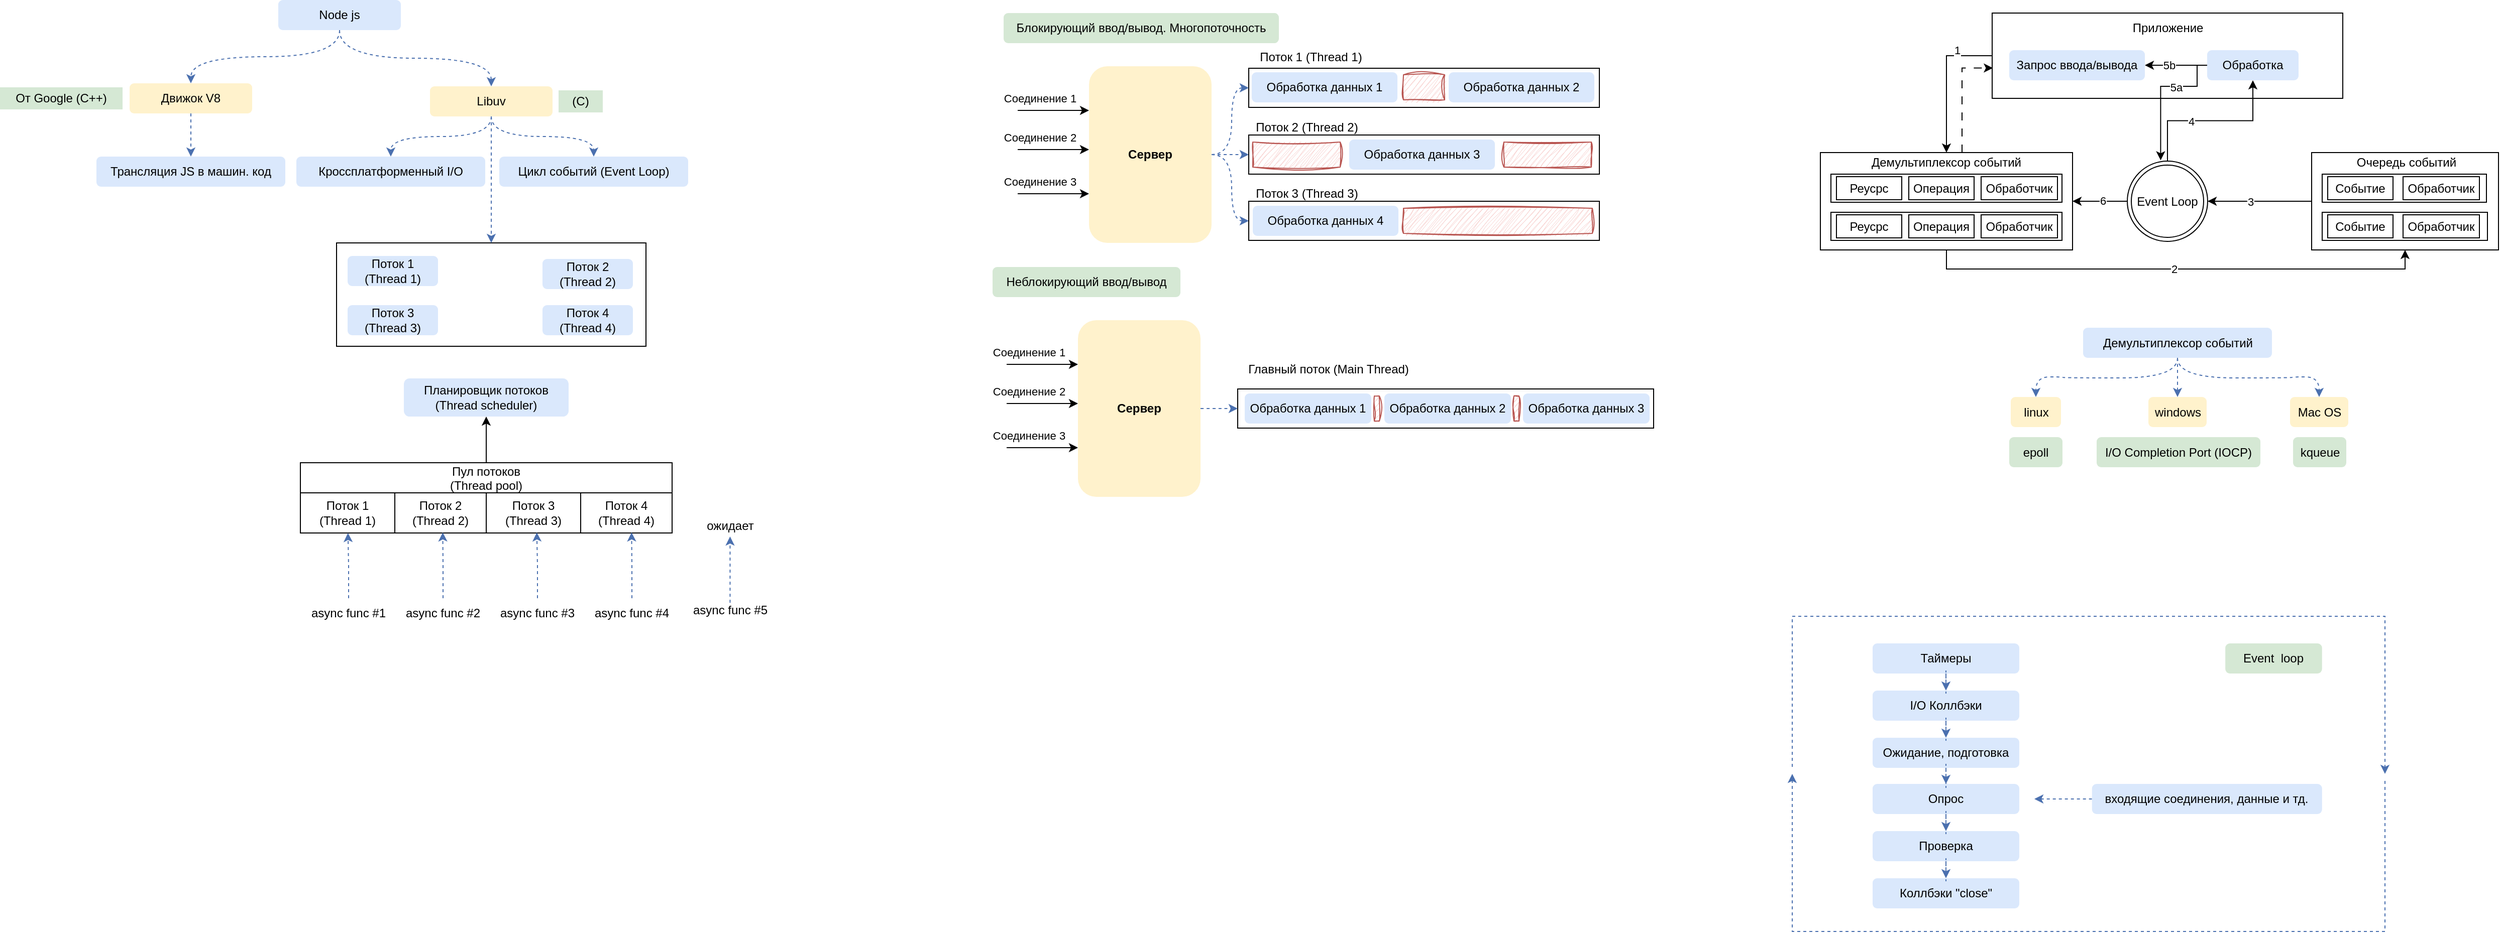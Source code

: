 <mxfile version="22.0.6" type="github">
  <diagram name="Страница — 1" id="uNHvLHQPSVbSWbd0O0wI">
    <mxGraphModel dx="869" dy="458" grid="0" gridSize="10" guides="1" tooltips="1" connect="1" arrows="1" fold="1" page="0" pageScale="1" pageWidth="827" pageHeight="1169" math="0" shadow="0">
      <root>
        <mxCell id="0" />
        <mxCell id="1" parent="0" />
        <mxCell id="MT1I-urq5Gg_1Ct_jJ3w-146" style="edgeStyle=orthogonalEdgeStyle;rounded=0;orthogonalLoop=1;jettySize=auto;html=1;entryX=0.5;entryY=1;entryDx=0;entryDy=0;" parent="1" source="MT1I-urq5Gg_1Ct_jJ3w-117" target="MT1I-urq5Gg_1Ct_jJ3w-136" edge="1">
          <mxGeometry relative="1" as="geometry">
            <Array as="points">
              <mxPoint x="2001" y="518" />
              <mxPoint x="2457" y="518" />
            </Array>
          </mxGeometry>
        </mxCell>
        <mxCell id="MT1I-urq5Gg_1Ct_jJ3w-147" value="2" style="edgeLabel;html=1;align=center;verticalAlign=middle;resizable=0;points=[];" parent="MT1I-urq5Gg_1Ct_jJ3w-146" vertex="1" connectable="0">
          <mxGeometry x="-0.008" relative="1" as="geometry">
            <mxPoint as="offset" />
          </mxGeometry>
        </mxCell>
        <mxCell id="MT1I-urq5Gg_1Ct_jJ3w-117" value="" style="rounded=0;whiteSpace=wrap;html=1;fillColor=none;" parent="1" vertex="1">
          <mxGeometry x="1875" y="402" width="251" height="97" as="geometry" />
        </mxCell>
        <mxCell id="MT1I-urq5Gg_1Ct_jJ3w-21" value="" style="rounded=0;whiteSpace=wrap;html=1;fillColor=none;" parent="1" vertex="1">
          <mxGeometry x="1306" y="318" width="349" height="39" as="geometry" />
        </mxCell>
        <mxCell id="MT1I-urq5Gg_1Ct_jJ3w-66" value="" style="rounded=0;whiteSpace=wrap;html=1;fillColor=none;" parent="1" vertex="1">
          <mxGeometry x="398" y="492" width="308" height="103" as="geometry" />
        </mxCell>
        <mxCell id="MT1I-urq5Gg_1Ct_jJ3w-48" value="" style="rounded=0;whiteSpace=wrap;html=1;fillColor=none;" parent="1" vertex="1">
          <mxGeometry x="1295" y="637.5" width="414" height="39" as="geometry" />
        </mxCell>
        <mxCell id="dCpth_l864fCatFrI4OX-4" style="edgeStyle=orthogonalEdgeStyle;rounded=0;orthogonalLoop=1;jettySize=auto;html=1;entryX=0.5;entryY=0;entryDx=0;entryDy=0;elbow=vertical;curved=1;dashed=1;fillColor=#1ba1e2;strokeColor=#4B70AF;exitX=0.5;exitY=1;exitDx=0;exitDy=0;" parent="1" source="dCpth_l864fCatFrI4OX-1" target="dCpth_l864fCatFrI4OX-2" edge="1">
          <mxGeometry relative="1" as="geometry" />
        </mxCell>
        <mxCell id="dCpth_l864fCatFrI4OX-1" value="Node js" style="text;html=1;strokeColor=none;fillColor=#dae8fc;align=center;verticalAlign=middle;whiteSpace=wrap;rounded=1;" parent="1" vertex="1">
          <mxGeometry x="340" y="250" width="122" height="30" as="geometry" />
        </mxCell>
        <mxCell id="MT1I-urq5Gg_1Ct_jJ3w-2" style="edgeStyle=orthogonalEdgeStyle;rounded=0;orthogonalLoop=1;jettySize=auto;html=1;entryX=0.5;entryY=0;entryDx=0;entryDy=0;strokeColor=#4B70AF;dashed=1;fillColor=#1ba1e2;" parent="1" source="dCpth_l864fCatFrI4OX-2" target="MT1I-urq5Gg_1Ct_jJ3w-1" edge="1">
          <mxGeometry relative="1" as="geometry" />
        </mxCell>
        <mxCell id="dCpth_l864fCatFrI4OX-2" value="Движок V8" style="text;html=1;strokeColor=none;fillColor=#fff2cc;align=center;verticalAlign=middle;whiteSpace=wrap;rounded=1;" parent="1" vertex="1">
          <mxGeometry x="192" y="333" width="122" height="30" as="geometry" />
        </mxCell>
        <mxCell id="MT1I-urq5Gg_1Ct_jJ3w-5" style="edgeStyle=orthogonalEdgeStyle;rounded=0;orthogonalLoop=1;jettySize=auto;html=1;entryX=0.5;entryY=0;entryDx=0;entryDy=0;strokeColor=#4B70AF;dashed=1;fillColor=#1ba1e2;curved=1;" parent="1" source="dCpth_l864fCatFrI4OX-3" target="MT1I-urq5Gg_1Ct_jJ3w-3" edge="1">
          <mxGeometry relative="1" as="geometry" />
        </mxCell>
        <mxCell id="MT1I-urq5Gg_1Ct_jJ3w-6" style="edgeStyle=orthogonalEdgeStyle;rounded=0;orthogonalLoop=1;jettySize=auto;html=1;entryX=0.5;entryY=0;entryDx=0;entryDy=0;strokeColor=#4B70AF;dashed=1;fillColor=#1ba1e2;curved=1;" parent="1" source="dCpth_l864fCatFrI4OX-3" target="MT1I-urq5Gg_1Ct_jJ3w-4" edge="1">
          <mxGeometry relative="1" as="geometry" />
        </mxCell>
        <mxCell id="MT1I-urq5Gg_1Ct_jJ3w-67" style="edgeStyle=orthogonalEdgeStyle;rounded=0;orthogonalLoop=1;jettySize=auto;html=1;entryX=0.5;entryY=0;entryDx=0;entryDy=0;strokeColor=#4B70AF;dashed=1;fillColor=#1ba1e2;curved=1;" parent="1" source="dCpth_l864fCatFrI4OX-3" target="MT1I-urq5Gg_1Ct_jJ3w-66" edge="1">
          <mxGeometry relative="1" as="geometry" />
        </mxCell>
        <mxCell id="dCpth_l864fCatFrI4OX-3" value="Libuv" style="text;html=1;strokeColor=none;fillColor=#fff2cc;align=center;verticalAlign=middle;whiteSpace=wrap;rounded=1;" parent="1" vertex="1">
          <mxGeometry x="491" y="336" width="122" height="30" as="geometry" />
        </mxCell>
        <mxCell id="dCpth_l864fCatFrI4OX-6" style="edgeStyle=orthogonalEdgeStyle;rounded=0;orthogonalLoop=1;jettySize=auto;html=1;entryX=0.5;entryY=0;entryDx=0;entryDy=0;elbow=vertical;curved=1;dashed=1;fillColor=#1ba1e2;strokeColor=#4B70AF;exitX=0.5;exitY=1;exitDx=0;exitDy=0;" parent="1" source="dCpth_l864fCatFrI4OX-1" target="dCpth_l864fCatFrI4OX-3" edge="1">
          <mxGeometry relative="1" as="geometry">
            <mxPoint x="422" y="290" as="sourcePoint" />
            <mxPoint x="291" y="339" as="targetPoint" />
          </mxGeometry>
        </mxCell>
        <mxCell id="dCpth_l864fCatFrI4OX-7" value="От Google (C++)" style="text;html=1;strokeColor=none;fillColor=#d5e8d4;align=center;verticalAlign=middle;whiteSpace=wrap;rounded=0;" parent="1" vertex="1">
          <mxGeometry x="63" y="337" width="122" height="22" as="geometry" />
        </mxCell>
        <mxCell id="dCpth_l864fCatFrI4OX-8" value="(C)" style="text;html=1;strokeColor=none;fillColor=#d5e8d4;align=center;verticalAlign=middle;whiteSpace=wrap;rounded=0;" parent="1" vertex="1">
          <mxGeometry x="619" y="340" width="44" height="22" as="geometry" />
        </mxCell>
        <mxCell id="MT1I-urq5Gg_1Ct_jJ3w-1" value="Трансляция JS в машин. код" style="text;html=1;strokeColor=none;fillColor=#dae8fc;align=center;verticalAlign=middle;whiteSpace=wrap;rounded=1;" parent="1" vertex="1">
          <mxGeometry x="159" y="406" width="188" height="30" as="geometry" />
        </mxCell>
        <mxCell id="MT1I-urq5Gg_1Ct_jJ3w-3" value="Кроссплатформенный I/O" style="text;html=1;strokeColor=none;fillColor=#dae8fc;align=center;verticalAlign=middle;whiteSpace=wrap;rounded=1;" parent="1" vertex="1">
          <mxGeometry x="358" y="406" width="188" height="30" as="geometry" />
        </mxCell>
        <mxCell id="MT1I-urq5Gg_1Ct_jJ3w-4" value="Цикл событий (Event Loop)" style="text;html=1;strokeColor=none;fillColor=#dae8fc;align=center;verticalAlign=middle;whiteSpace=wrap;rounded=1;" parent="1" vertex="1">
          <mxGeometry x="560" y="406" width="188" height="30" as="geometry" />
        </mxCell>
        <mxCell id="MT1I-urq5Gg_1Ct_jJ3w-7" value="Блокирующий ввод/вывод. Многопоточность" style="text;html=1;strokeColor=none;fillColor=#d5e8d4;align=center;verticalAlign=middle;whiteSpace=wrap;rounded=1;" parent="1" vertex="1">
          <mxGeometry x="1062" y="263" width="274" height="30" as="geometry" />
        </mxCell>
        <mxCell id="MT1I-urq5Gg_1Ct_jJ3w-28" style="edgeStyle=orthogonalEdgeStyle;rounded=0;orthogonalLoop=1;jettySize=auto;html=1;entryX=0;entryY=0.5;entryDx=0;entryDy=0;strokeColor=#4B70AF;dashed=1;fillColor=#1ba1e2;curved=1;" parent="1" source="MT1I-urq5Gg_1Ct_jJ3w-8" target="MT1I-urq5Gg_1Ct_jJ3w-21" edge="1">
          <mxGeometry relative="1" as="geometry" />
        </mxCell>
        <mxCell id="MT1I-urq5Gg_1Ct_jJ3w-29" style="edgeStyle=orthogonalEdgeStyle;rounded=0;orthogonalLoop=1;jettySize=auto;html=1;entryX=0;entryY=0.5;entryDx=0;entryDy=0;strokeColor=#4B70AF;dashed=1;fillColor=#1ba1e2;curved=1;" parent="1" source="MT1I-urq5Gg_1Ct_jJ3w-8" target="MT1I-urq5Gg_1Ct_jJ3w-22" edge="1">
          <mxGeometry relative="1" as="geometry" />
        </mxCell>
        <mxCell id="MT1I-urq5Gg_1Ct_jJ3w-30" style="edgeStyle=orthogonalEdgeStyle;rounded=0;orthogonalLoop=1;jettySize=auto;html=1;entryX=0;entryY=0.5;entryDx=0;entryDy=0;strokeColor=#4B70AF;dashed=1;fillColor=#1ba1e2;curved=1;" parent="1" source="MT1I-urq5Gg_1Ct_jJ3w-8" target="MT1I-urq5Gg_1Ct_jJ3w-23" edge="1">
          <mxGeometry relative="1" as="geometry" />
        </mxCell>
        <mxCell id="MT1I-urq5Gg_1Ct_jJ3w-8" value="Сервер" style="text;html=1;strokeColor=none;fillColor=#fff2cc;align=center;verticalAlign=middle;whiteSpace=wrap;rounded=1;fontStyle=1" parent="1" vertex="1">
          <mxGeometry x="1147" y="316" width="122" height="176" as="geometry" />
        </mxCell>
        <mxCell id="MT1I-urq5Gg_1Ct_jJ3w-10" value="" style="endArrow=classic;html=1;rounded=0;entryX=0;entryY=0.25;entryDx=0;entryDy=0;" parent="1" target="MT1I-urq5Gg_1Ct_jJ3w-8" edge="1">
          <mxGeometry width="50" height="50" relative="1" as="geometry">
            <mxPoint x="1076" y="360" as="sourcePoint" />
            <mxPoint x="1128" y="359" as="targetPoint" />
          </mxGeometry>
        </mxCell>
        <mxCell id="MT1I-urq5Gg_1Ct_jJ3w-11" value="Соединение 1" style="edgeLabel;html=1;align=center;verticalAlign=middle;resizable=0;points=[];" parent="MT1I-urq5Gg_1Ct_jJ3w-10" vertex="1" connectable="0">
          <mxGeometry x="-0.132" y="-1" relative="1" as="geometry">
            <mxPoint x="-9" y="-13" as="offset" />
          </mxGeometry>
        </mxCell>
        <mxCell id="MT1I-urq5Gg_1Ct_jJ3w-12" value="" style="endArrow=classic;html=1;rounded=0;entryX=0;entryY=0.25;entryDx=0;entryDy=0;" parent="1" edge="1">
          <mxGeometry width="50" height="50" relative="1" as="geometry">
            <mxPoint x="1076" y="399" as="sourcePoint" />
            <mxPoint x="1147" y="399" as="targetPoint" />
          </mxGeometry>
        </mxCell>
        <mxCell id="MT1I-urq5Gg_1Ct_jJ3w-13" value="Соединение 2" style="edgeLabel;html=1;align=center;verticalAlign=middle;resizable=0;points=[];" parent="MT1I-urq5Gg_1Ct_jJ3w-12" vertex="1" connectable="0">
          <mxGeometry x="-0.132" y="-1" relative="1" as="geometry">
            <mxPoint x="-9" y="-13" as="offset" />
          </mxGeometry>
        </mxCell>
        <mxCell id="MT1I-urq5Gg_1Ct_jJ3w-14" value="" style="endArrow=classic;html=1;rounded=0;entryX=0;entryY=0.25;entryDx=0;entryDy=0;" parent="1" edge="1">
          <mxGeometry width="50" height="50" relative="1" as="geometry">
            <mxPoint x="1076" y="443" as="sourcePoint" />
            <mxPoint x="1147" y="443" as="targetPoint" />
          </mxGeometry>
        </mxCell>
        <mxCell id="MT1I-urq5Gg_1Ct_jJ3w-15" value="Соединение 3" style="edgeLabel;html=1;align=center;verticalAlign=middle;resizable=0;points=[];" parent="MT1I-urq5Gg_1Ct_jJ3w-14" vertex="1" connectable="0">
          <mxGeometry x="-0.132" y="-1" relative="1" as="geometry">
            <mxPoint x="-9" y="-13" as="offset" />
          </mxGeometry>
        </mxCell>
        <mxCell id="MT1I-urq5Gg_1Ct_jJ3w-16" value="Обработка данных 1" style="text;html=1;strokeColor=none;fillColor=#dae8fc;align=center;verticalAlign=middle;whiteSpace=wrap;rounded=1;" parent="1" vertex="1">
          <mxGeometry x="1309" y="322" width="145" height="30" as="geometry" />
        </mxCell>
        <mxCell id="MT1I-urq5Gg_1Ct_jJ3w-17" value="Поток 1 (Thread 1)" style="text;html=1;strokeColor=none;fillColor=none;align=center;verticalAlign=middle;whiteSpace=wrap;rounded=0;" parent="1" vertex="1">
          <mxGeometry x="1310" y="292" width="116" height="30" as="geometry" />
        </mxCell>
        <mxCell id="MT1I-urq5Gg_1Ct_jJ3w-18" value="Обработка данных 2" style="text;html=1;strokeColor=none;fillColor=#dae8fc;align=center;verticalAlign=middle;whiteSpace=wrap;rounded=1;" parent="1" vertex="1">
          <mxGeometry x="1505" y="322" width="145" height="30" as="geometry" />
        </mxCell>
        <mxCell id="MT1I-urq5Gg_1Ct_jJ3w-19" value="Обработка данных 3" style="text;html=1;strokeColor=none;fillColor=#dae8fc;align=center;verticalAlign=middle;whiteSpace=wrap;rounded=1;" parent="1" vertex="1">
          <mxGeometry x="1406" y="389" width="145" height="30" as="geometry" />
        </mxCell>
        <mxCell id="MT1I-urq5Gg_1Ct_jJ3w-20" value="Обработка данных 4" style="text;html=1;strokeColor=none;fillColor=#dae8fc;align=center;verticalAlign=middle;whiteSpace=wrap;rounded=1;" parent="1" vertex="1">
          <mxGeometry x="1310" y="455" width="145" height="30" as="geometry" />
        </mxCell>
        <mxCell id="MT1I-urq5Gg_1Ct_jJ3w-22" value="" style="rounded=0;whiteSpace=wrap;html=1;fillColor=none;" parent="1" vertex="1">
          <mxGeometry x="1306" y="384.5" width="349" height="39" as="geometry" />
        </mxCell>
        <mxCell id="MT1I-urq5Gg_1Ct_jJ3w-23" value="" style="rounded=0;whiteSpace=wrap;html=1;fillColor=none;" parent="1" vertex="1">
          <mxGeometry x="1306" y="450.5" width="349" height="39" as="geometry" />
        </mxCell>
        <mxCell id="MT1I-urq5Gg_1Ct_jJ3w-24" value="" style="rounded=0;whiteSpace=wrap;html=1;sketch=1;curveFitting=1;jiggle=2;fillColor=#f8cecc;strokeColor=#b85450;" parent="1" vertex="1">
          <mxGeometry x="1460" y="324.5" width="41" height="25" as="geometry" />
        </mxCell>
        <mxCell id="MT1I-urq5Gg_1Ct_jJ3w-25" value="" style="rounded=0;whiteSpace=wrap;html=1;sketch=1;curveFitting=1;jiggle=2;fillColor=#f8cecc;strokeColor=#b85450;" parent="1" vertex="1">
          <mxGeometry x="1310" y="391.5" width="87" height="25" as="geometry" />
        </mxCell>
        <mxCell id="MT1I-urq5Gg_1Ct_jJ3w-26" value="" style="rounded=0;whiteSpace=wrap;html=1;sketch=1;curveFitting=1;jiggle=2;fillColor=#f8cecc;strokeColor=#b85450;" parent="1" vertex="1">
          <mxGeometry x="1560" y="391.5" width="87" height="25" as="geometry" />
        </mxCell>
        <mxCell id="MT1I-urq5Gg_1Ct_jJ3w-27" value="" style="rounded=0;whiteSpace=wrap;html=1;sketch=1;curveFitting=1;jiggle=2;fillColor=#f8cecc;strokeColor=#b85450;" parent="1" vertex="1">
          <mxGeometry x="1460" y="457.5" width="188" height="25" as="geometry" />
        </mxCell>
        <mxCell id="MT1I-urq5Gg_1Ct_jJ3w-31" value="Неблокирующий ввод/вывод" style="text;html=1;strokeColor=none;fillColor=#d5e8d4;align=center;verticalAlign=middle;whiteSpace=wrap;rounded=1;" parent="1" vertex="1">
          <mxGeometry x="1051" y="516" width="187" height="30" as="geometry" />
        </mxCell>
        <mxCell id="MT1I-urq5Gg_1Ct_jJ3w-33" style="edgeStyle=orthogonalEdgeStyle;rounded=0;orthogonalLoop=1;jettySize=auto;html=1;entryX=0;entryY=0.5;entryDx=0;entryDy=0;strokeColor=#4B70AF;dashed=1;fillColor=#1ba1e2;curved=1;" parent="1" source="MT1I-urq5Gg_1Ct_jJ3w-35" target="MT1I-urq5Gg_1Ct_jJ3w-48" edge="1">
          <mxGeometry relative="1" as="geometry" />
        </mxCell>
        <mxCell id="MT1I-urq5Gg_1Ct_jJ3w-35" value="Сервер" style="text;html=1;strokeColor=none;fillColor=#fff2cc;align=center;verticalAlign=middle;whiteSpace=wrap;rounded=1;fontStyle=1" parent="1" vertex="1">
          <mxGeometry x="1136" y="569" width="122" height="176" as="geometry" />
        </mxCell>
        <mxCell id="MT1I-urq5Gg_1Ct_jJ3w-36" value="" style="endArrow=classic;html=1;rounded=0;entryX=0;entryY=0.25;entryDx=0;entryDy=0;" parent="1" target="MT1I-urq5Gg_1Ct_jJ3w-35" edge="1">
          <mxGeometry width="50" height="50" relative="1" as="geometry">
            <mxPoint x="1065" y="613" as="sourcePoint" />
            <mxPoint x="1117" y="612" as="targetPoint" />
          </mxGeometry>
        </mxCell>
        <mxCell id="MT1I-urq5Gg_1Ct_jJ3w-37" value="Соединение 1" style="edgeLabel;html=1;align=center;verticalAlign=middle;resizable=0;points=[];" parent="MT1I-urq5Gg_1Ct_jJ3w-36" vertex="1" connectable="0">
          <mxGeometry x="-0.132" y="-1" relative="1" as="geometry">
            <mxPoint x="-9" y="-13" as="offset" />
          </mxGeometry>
        </mxCell>
        <mxCell id="MT1I-urq5Gg_1Ct_jJ3w-38" value="" style="endArrow=classic;html=1;rounded=0;entryX=0;entryY=0.25;entryDx=0;entryDy=0;" parent="1" edge="1">
          <mxGeometry width="50" height="50" relative="1" as="geometry">
            <mxPoint x="1065" y="652" as="sourcePoint" />
            <mxPoint x="1136" y="652" as="targetPoint" />
          </mxGeometry>
        </mxCell>
        <mxCell id="MT1I-urq5Gg_1Ct_jJ3w-39" value="Соединение 2" style="edgeLabel;html=1;align=center;verticalAlign=middle;resizable=0;points=[];" parent="MT1I-urq5Gg_1Ct_jJ3w-38" vertex="1" connectable="0">
          <mxGeometry x="-0.132" y="-1" relative="1" as="geometry">
            <mxPoint x="-9" y="-13" as="offset" />
          </mxGeometry>
        </mxCell>
        <mxCell id="MT1I-urq5Gg_1Ct_jJ3w-40" value="" style="endArrow=classic;html=1;rounded=0;entryX=0;entryY=0.25;entryDx=0;entryDy=0;" parent="1" edge="1">
          <mxGeometry width="50" height="50" relative="1" as="geometry">
            <mxPoint x="1065" y="696" as="sourcePoint" />
            <mxPoint x="1136" y="696" as="targetPoint" />
          </mxGeometry>
        </mxCell>
        <mxCell id="MT1I-urq5Gg_1Ct_jJ3w-41" value="Соединение 3" style="edgeLabel;html=1;align=center;verticalAlign=middle;resizable=0;points=[];" parent="MT1I-urq5Gg_1Ct_jJ3w-40" vertex="1" connectable="0">
          <mxGeometry x="-0.132" y="-1" relative="1" as="geometry">
            <mxPoint x="-9" y="-13" as="offset" />
          </mxGeometry>
        </mxCell>
        <mxCell id="MT1I-urq5Gg_1Ct_jJ3w-45" value="Обработка данных 1" style="text;html=1;strokeColor=none;fillColor=#dae8fc;align=center;verticalAlign=middle;whiteSpace=wrap;rounded=1;" parent="1" vertex="1">
          <mxGeometry x="1302" y="642" width="126" height="30" as="geometry" />
        </mxCell>
        <mxCell id="MT1I-urq5Gg_1Ct_jJ3w-54" value="Главный поток (Main Thread)" style="text;html=1;strokeColor=none;fillColor=none;align=center;verticalAlign=middle;whiteSpace=wrap;rounded=0;" parent="1" vertex="1">
          <mxGeometry x="1295.5" y="603" width="178.5" height="30" as="geometry" />
        </mxCell>
        <mxCell id="MT1I-urq5Gg_1Ct_jJ3w-55" value="Поток 2 (Thread 2)" style="text;html=1;strokeColor=none;fillColor=none;align=center;verticalAlign=middle;whiteSpace=wrap;rounded=0;" parent="1" vertex="1">
          <mxGeometry x="1306" y="361.5" width="116" height="30" as="geometry" />
        </mxCell>
        <mxCell id="MT1I-urq5Gg_1Ct_jJ3w-56" value="Поток 3 (Thread 3)" style="text;html=1;strokeColor=none;fillColor=none;align=center;verticalAlign=middle;whiteSpace=wrap;rounded=0;" parent="1" vertex="1">
          <mxGeometry x="1306" y="427.5" width="116" height="30" as="geometry" />
        </mxCell>
        <mxCell id="MT1I-urq5Gg_1Ct_jJ3w-57" value="Обработка данных 2" style="text;html=1;strokeColor=none;fillColor=#dae8fc;align=center;verticalAlign=middle;whiteSpace=wrap;rounded=1;" parent="1" vertex="1">
          <mxGeometry x="1441" y="642" width="126" height="30" as="geometry" />
        </mxCell>
        <mxCell id="MT1I-urq5Gg_1Ct_jJ3w-58" value="Обработка данных 3" style="text;html=1;strokeColor=none;fillColor=#dae8fc;align=center;verticalAlign=middle;whiteSpace=wrap;rounded=1;" parent="1" vertex="1">
          <mxGeometry x="1579" y="642" width="126" height="30" as="geometry" />
        </mxCell>
        <mxCell id="MT1I-urq5Gg_1Ct_jJ3w-59" value="" style="rounded=0;whiteSpace=wrap;html=1;sketch=1;curveFitting=1;jiggle=2;fillColor=#f8cecc;strokeColor=#b85450;" parent="1" vertex="1">
          <mxGeometry x="1431" y="644.5" width="5" height="25" as="geometry" />
        </mxCell>
        <mxCell id="MT1I-urq5Gg_1Ct_jJ3w-60" value="" style="rounded=0;whiteSpace=wrap;html=1;sketch=1;curveFitting=1;jiggle=2;fillColor=#f8cecc;strokeColor=#b85450;" parent="1" vertex="1">
          <mxGeometry x="1570" y="644.5" width="5" height="25" as="geometry" />
        </mxCell>
        <mxCell id="MT1I-urq5Gg_1Ct_jJ3w-62" value="Поток 1&lt;br&gt;(Thread 1)" style="text;html=1;strokeColor=none;fillColor=#dae8fc;align=center;verticalAlign=middle;whiteSpace=wrap;rounded=1;" parent="1" vertex="1">
          <mxGeometry x="409" y="505" width="90" height="30" as="geometry" />
        </mxCell>
        <mxCell id="MT1I-urq5Gg_1Ct_jJ3w-63" value="Поток 2&lt;br&gt;(Thread 2)" style="text;html=1;strokeColor=none;fillColor=#dae8fc;align=center;verticalAlign=middle;whiteSpace=wrap;rounded=1;" parent="1" vertex="1">
          <mxGeometry x="603" y="508" width="90" height="30" as="geometry" />
        </mxCell>
        <mxCell id="MT1I-urq5Gg_1Ct_jJ3w-64" value="Поток 3&lt;br&gt;(Thread 3)" style="text;html=1;strokeColor=none;fillColor=#dae8fc;align=center;verticalAlign=middle;whiteSpace=wrap;rounded=1;" parent="1" vertex="1">
          <mxGeometry x="409" y="554" width="90" height="30" as="geometry" />
        </mxCell>
        <mxCell id="MT1I-urq5Gg_1Ct_jJ3w-65" value="Поток 4&lt;br&gt;(Thread 4)" style="text;html=1;strokeColor=none;fillColor=#dae8fc;align=center;verticalAlign=middle;whiteSpace=wrap;rounded=1;" parent="1" vertex="1">
          <mxGeometry x="603" y="554" width="90" height="30" as="geometry" />
        </mxCell>
        <mxCell id="MT1I-urq5Gg_1Ct_jJ3w-68" value="Планировщик потоков&lt;br&gt;(Thread scheduler)" style="text;html=1;strokeColor=none;fillColor=#dae8fc;align=center;verticalAlign=middle;whiteSpace=wrap;rounded=1;" parent="1" vertex="1">
          <mxGeometry x="465" y="627" width="164" height="38" as="geometry" />
        </mxCell>
        <mxCell id="MT1I-urq5Gg_1Ct_jJ3w-97" style="edgeStyle=orthogonalEdgeStyle;rounded=0;orthogonalLoop=1;jettySize=auto;html=1;entryX=0.5;entryY=1;entryDx=0;entryDy=0;" parent="1" source="MT1I-urq5Gg_1Ct_jJ3w-91" target="MT1I-urq5Gg_1Ct_jJ3w-68" edge="1">
          <mxGeometry relative="1" as="geometry" />
        </mxCell>
        <mxCell id="MT1I-urq5Gg_1Ct_jJ3w-91" value="Пул потоков&#xa;(Thread pool)" style="shape=table;startSize=30;container=1;collapsible=0;childLayout=tableLayout;" parent="1" vertex="1">
          <mxGeometry x="362" y="711" width="370" height="70" as="geometry" />
        </mxCell>
        <mxCell id="MT1I-urq5Gg_1Ct_jJ3w-92" value="" style="shape=tableRow;horizontal=0;startSize=0;swimlaneHead=0;swimlaneBody=0;strokeColor=inherit;top=0;left=0;bottom=0;right=0;collapsible=0;dropTarget=0;fillColor=none;points=[[0,0.5],[1,0.5]];portConstraint=eastwest;" parent="MT1I-urq5Gg_1Ct_jJ3w-91" vertex="1">
          <mxGeometry y="30" width="370" height="40" as="geometry" />
        </mxCell>
        <mxCell id="MT1I-urq5Gg_1Ct_jJ3w-93" value="Поток 1&lt;br&gt;(Thread 1)" style="shape=partialRectangle;html=1;whiteSpace=wrap;connectable=0;strokeColor=inherit;overflow=hidden;fillColor=none;top=0;left=0;bottom=0;right=0;pointerEvents=1;" parent="MT1I-urq5Gg_1Ct_jJ3w-92" vertex="1">
          <mxGeometry width="94" height="40" as="geometry">
            <mxRectangle width="94" height="40" as="alternateBounds" />
          </mxGeometry>
        </mxCell>
        <mxCell id="MT1I-urq5Gg_1Ct_jJ3w-94" value="Поток 2&lt;br style=&quot;border-color: var(--border-color);&quot;&gt;(Thread 2)" style="shape=partialRectangle;html=1;whiteSpace=wrap;connectable=0;strokeColor=inherit;overflow=hidden;fillColor=none;top=0;left=0;bottom=0;right=0;pointerEvents=1;" parent="MT1I-urq5Gg_1Ct_jJ3w-92" vertex="1">
          <mxGeometry x="94" width="91" height="40" as="geometry">
            <mxRectangle width="91" height="40" as="alternateBounds" />
          </mxGeometry>
        </mxCell>
        <mxCell id="MT1I-urq5Gg_1Ct_jJ3w-95" value="Поток 3&lt;br style=&quot;border-color: var(--border-color);&quot;&gt;(Thread 3)" style="shape=partialRectangle;html=1;whiteSpace=wrap;connectable=0;strokeColor=inherit;overflow=hidden;fillColor=none;top=0;left=0;bottom=0;right=0;pointerEvents=1;" parent="MT1I-urq5Gg_1Ct_jJ3w-92" vertex="1">
          <mxGeometry x="185" width="94" height="40" as="geometry">
            <mxRectangle width="94" height="40" as="alternateBounds" />
          </mxGeometry>
        </mxCell>
        <mxCell id="MT1I-urq5Gg_1Ct_jJ3w-96" value="Поток 4&lt;br style=&quot;border-color: var(--border-color);&quot;&gt;(Thread 4)" style="shape=partialRectangle;html=1;whiteSpace=wrap;connectable=0;strokeColor=inherit;overflow=hidden;fillColor=none;top=0;left=0;bottom=0;right=0;pointerEvents=1;" parent="MT1I-urq5Gg_1Ct_jJ3w-92" vertex="1">
          <mxGeometry x="279" width="91" height="40" as="geometry">
            <mxRectangle width="91" height="40" as="alternateBounds" />
          </mxGeometry>
        </mxCell>
        <mxCell id="MT1I-urq5Gg_1Ct_jJ3w-98" value="async func #1" style="text;html=1;strokeColor=none;fillColor=none;align=center;verticalAlign=middle;whiteSpace=wrap;rounded=0;" parent="1" vertex="1">
          <mxGeometry x="367" y="846" width="86" height="30" as="geometry" />
        </mxCell>
        <mxCell id="MT1I-urq5Gg_1Ct_jJ3w-101" value="async func #2" style="text;html=1;strokeColor=none;fillColor=none;align=center;verticalAlign=middle;whiteSpace=wrap;rounded=0;" parent="1" vertex="1">
          <mxGeometry x="461" y="846" width="86" height="30" as="geometry" />
        </mxCell>
        <mxCell id="MT1I-urq5Gg_1Ct_jJ3w-102" value="async func #3" style="text;html=1;strokeColor=none;fillColor=none;align=center;verticalAlign=middle;whiteSpace=wrap;rounded=0;" parent="1" vertex="1">
          <mxGeometry x="555" y="846" width="86" height="30" as="geometry" />
        </mxCell>
        <mxCell id="MT1I-urq5Gg_1Ct_jJ3w-103" value="async func #4" style="text;html=1;strokeColor=none;fillColor=none;align=center;verticalAlign=middle;whiteSpace=wrap;rounded=0;" parent="1" vertex="1">
          <mxGeometry x="649" y="846" width="86" height="30" as="geometry" />
        </mxCell>
        <mxCell id="MT1I-urq5Gg_1Ct_jJ3w-104" style="edgeStyle=orthogonalEdgeStyle;rounded=0;orthogonalLoop=1;jettySize=auto;html=1;entryX=0.128;entryY=1;entryDx=0;entryDy=0;entryPerimeter=0;strokeColor=#4B70AF;dashed=1;fillColor=#1ba1e2;" parent="1" source="MT1I-urq5Gg_1Ct_jJ3w-98" target="MT1I-urq5Gg_1Ct_jJ3w-92" edge="1">
          <mxGeometry relative="1" as="geometry" />
        </mxCell>
        <mxCell id="MT1I-urq5Gg_1Ct_jJ3w-105" style="edgeStyle=orthogonalEdgeStyle;rounded=0;orthogonalLoop=1;jettySize=auto;html=1;entryX=0.383;entryY=0.986;entryDx=0;entryDy=0;entryPerimeter=0;strokeColor=#4B70AF;dashed=1;fillColor=#1ba1e2;" parent="1" source="MT1I-urq5Gg_1Ct_jJ3w-101" target="MT1I-urq5Gg_1Ct_jJ3w-92" edge="1">
          <mxGeometry relative="1" as="geometry" />
        </mxCell>
        <mxCell id="MT1I-urq5Gg_1Ct_jJ3w-106" style="edgeStyle=orthogonalEdgeStyle;rounded=0;orthogonalLoop=1;jettySize=auto;html=1;entryX=0.636;entryY=0.986;entryDx=0;entryDy=0;entryPerimeter=0;strokeColor=#4B70AF;dashed=1;fillColor=#1ba1e2;" parent="1" source="MT1I-urq5Gg_1Ct_jJ3w-102" target="MT1I-urq5Gg_1Ct_jJ3w-92" edge="1">
          <mxGeometry relative="1" as="geometry" />
        </mxCell>
        <mxCell id="MT1I-urq5Gg_1Ct_jJ3w-107" style="edgeStyle=orthogonalEdgeStyle;rounded=0;orthogonalLoop=1;jettySize=auto;html=1;entryX=0.891;entryY=0.986;entryDx=0;entryDy=0;entryPerimeter=0;strokeColor=#4B70AF;dashed=1;fillColor=#1ba1e2;" parent="1" source="MT1I-urq5Gg_1Ct_jJ3w-103" target="MT1I-urq5Gg_1Ct_jJ3w-92" edge="1">
          <mxGeometry relative="1" as="geometry" />
        </mxCell>
        <mxCell id="MT1I-urq5Gg_1Ct_jJ3w-108" value="async func #5" style="text;html=1;strokeColor=none;fillColor=none;align=center;verticalAlign=middle;whiteSpace=wrap;rounded=0;" parent="1" vertex="1">
          <mxGeometry x="747" y="843" width="86" height="30" as="geometry" />
        </mxCell>
        <mxCell id="MT1I-urq5Gg_1Ct_jJ3w-109" style="edgeStyle=orthogonalEdgeStyle;rounded=0;orthogonalLoop=1;jettySize=auto;html=1;entryX=0.891;entryY=0.986;entryDx=0;entryDy=0;entryPerimeter=0;strokeColor=#4B70AF;dashed=1;fillColor=#1ba1e2;" parent="1" edge="1">
          <mxGeometry relative="1" as="geometry">
            <mxPoint x="789.71" y="850.5" as="sourcePoint" />
            <mxPoint x="789.71" y="784.5" as="targetPoint" />
          </mxGeometry>
        </mxCell>
        <mxCell id="MT1I-urq5Gg_1Ct_jJ3w-110" value="ожидает" style="text;html=1;strokeColor=none;fillColor=none;align=center;verticalAlign=middle;whiteSpace=wrap;rounded=0;" parent="1" vertex="1">
          <mxGeometry x="747" y="759" width="86" height="30" as="geometry" />
        </mxCell>
        <mxCell id="MT1I-urq5Gg_1Ct_jJ3w-131" style="edgeStyle=orthogonalEdgeStyle;rounded=0;orthogonalLoop=1;jettySize=auto;html=1;entryX=0.5;entryY=0;entryDx=0;entryDy=0;exitX=0;exitY=0.5;exitDx=0;exitDy=0;" parent="1" source="MT1I-urq5Gg_1Ct_jJ3w-111" target="MT1I-urq5Gg_1Ct_jJ3w-117" edge="1">
          <mxGeometry relative="1" as="geometry" />
        </mxCell>
        <mxCell id="MT1I-urq5Gg_1Ct_jJ3w-132" value="1" style="edgeLabel;html=1;align=center;verticalAlign=middle;resizable=0;points=[];" parent="MT1I-urq5Gg_1Ct_jJ3w-131" vertex="1" connectable="0">
          <mxGeometry x="-0.493" relative="1" as="geometry">
            <mxPoint x="1" y="-6" as="offset" />
          </mxGeometry>
        </mxCell>
        <mxCell id="MT1I-urq5Gg_1Ct_jJ3w-111" value="" style="rounded=0;whiteSpace=wrap;html=1;fillColor=none;" parent="1" vertex="1">
          <mxGeometry x="2046" y="263" width="349" height="85" as="geometry" />
        </mxCell>
        <mxCell id="MT1I-urq5Gg_1Ct_jJ3w-112" value="Приложение" style="text;html=1;strokeColor=none;fillColor=none;align=center;verticalAlign=middle;whiteSpace=wrap;rounded=0;" parent="1" vertex="1">
          <mxGeometry x="2190.5" y="263" width="60" height="30" as="geometry" />
        </mxCell>
        <mxCell id="MT1I-urq5Gg_1Ct_jJ3w-115" value="Запрос ввода/вывода" style="text;html=1;strokeColor=none;fillColor=#dae8fc;align=center;verticalAlign=middle;whiteSpace=wrap;rounded=1;" parent="1" vertex="1">
          <mxGeometry x="2063" y="300" width="135" height="30" as="geometry" />
        </mxCell>
        <mxCell id="Djj5gAS7p1MdynEsmEJJ-8" style="edgeStyle=orthogonalEdgeStyle;rounded=0;orthogonalLoop=1;jettySize=auto;html=1;entryX=1;entryY=0.5;entryDx=0;entryDy=0;" edge="1" parent="1" source="MT1I-urq5Gg_1Ct_jJ3w-116" target="MT1I-urq5Gg_1Ct_jJ3w-115">
          <mxGeometry relative="1" as="geometry" />
        </mxCell>
        <mxCell id="Djj5gAS7p1MdynEsmEJJ-9" value="5b" style="edgeLabel;html=1;align=center;verticalAlign=middle;resizable=0;points=[];" vertex="1" connectable="0" parent="Djj5gAS7p1MdynEsmEJJ-8">
          <mxGeometry x="0.237" relative="1" as="geometry">
            <mxPoint as="offset" />
          </mxGeometry>
        </mxCell>
        <mxCell id="MT1I-urq5Gg_1Ct_jJ3w-116" value="Обработка" style="text;html=1;strokeColor=none;fillColor=#dae8fc;align=center;verticalAlign=middle;whiteSpace=wrap;rounded=1;" parent="1" vertex="1">
          <mxGeometry x="2260" y="300" width="91" height="30" as="geometry" />
        </mxCell>
        <mxCell id="MT1I-urq5Gg_1Ct_jJ3w-118" value="Демультиплексор событий" style="text;html=1;strokeColor=none;fillColor=none;align=center;verticalAlign=middle;whiteSpace=wrap;rounded=0;" parent="1" vertex="1">
          <mxGeometry x="1912" y="405" width="177" height="14" as="geometry" />
        </mxCell>
        <mxCell id="MT1I-urq5Gg_1Ct_jJ3w-119" value="" style="rounded=0;whiteSpace=wrap;html=1;fillColor=none;" parent="1" vertex="1">
          <mxGeometry x="1885.5" y="423.5" width="230" height="28" as="geometry" />
        </mxCell>
        <mxCell id="MT1I-urq5Gg_1Ct_jJ3w-120" value="Реусрс" style="text;html=1;strokeColor=default;fillColor=none;align=center;verticalAlign=middle;whiteSpace=wrap;rounded=0;" parent="1" vertex="1">
          <mxGeometry x="1891" y="426" width="65" height="23" as="geometry" />
        </mxCell>
        <mxCell id="MT1I-urq5Gg_1Ct_jJ3w-121" value="Операция" style="text;html=1;strokeColor=default;fillColor=none;align=center;verticalAlign=middle;whiteSpace=wrap;rounded=0;" parent="1" vertex="1">
          <mxGeometry x="1963" y="426" width="65" height="23" as="geometry" />
        </mxCell>
        <mxCell id="MT1I-urq5Gg_1Ct_jJ3w-122" value="Обработчик" style="text;html=1;strokeColor=default;fillColor=none;align=center;verticalAlign=middle;whiteSpace=wrap;rounded=0;" parent="1" vertex="1">
          <mxGeometry x="2035" y="426" width="76" height="23" as="geometry" />
        </mxCell>
        <mxCell id="MT1I-urq5Gg_1Ct_jJ3w-123" value="" style="rounded=0;whiteSpace=wrap;html=1;fillColor=none;" parent="1" vertex="1">
          <mxGeometry x="1885.5" y="461.5" width="230" height="28" as="geometry" />
        </mxCell>
        <mxCell id="MT1I-urq5Gg_1Ct_jJ3w-124" value="Реусрс" style="text;html=1;strokeColor=default;fillColor=none;align=center;verticalAlign=middle;whiteSpace=wrap;rounded=0;" parent="1" vertex="1">
          <mxGeometry x="1891" y="464" width="65" height="23" as="geometry" />
        </mxCell>
        <mxCell id="MT1I-urq5Gg_1Ct_jJ3w-125" value="Операция" style="text;html=1;strokeColor=default;fillColor=none;align=center;verticalAlign=middle;whiteSpace=wrap;rounded=0;" parent="1" vertex="1">
          <mxGeometry x="1963" y="464" width="65" height="23" as="geometry" />
        </mxCell>
        <mxCell id="MT1I-urq5Gg_1Ct_jJ3w-126" value="Обработчик" style="text;html=1;strokeColor=default;fillColor=none;align=center;verticalAlign=middle;whiteSpace=wrap;rounded=0;" parent="1" vertex="1">
          <mxGeometry x="2035" y="464" width="76" height="23" as="geometry" />
        </mxCell>
        <mxCell id="MT1I-urq5Gg_1Ct_jJ3w-133" style="edgeStyle=orthogonalEdgeStyle;rounded=0;orthogonalLoop=1;jettySize=auto;html=1;entryX=0.002;entryY=0.644;entryDx=0;entryDy=0;entryPerimeter=0;dashed=1;dashPattern=8 8;" parent="1" source="MT1I-urq5Gg_1Ct_jJ3w-117" target="MT1I-urq5Gg_1Ct_jJ3w-111" edge="1">
          <mxGeometry relative="1" as="geometry">
            <Array as="points">
              <mxPoint x="2016" y="318" />
            </Array>
          </mxGeometry>
        </mxCell>
        <mxCell id="MT1I-urq5Gg_1Ct_jJ3w-135" value="" style="group" parent="1" vertex="1" connectable="0">
          <mxGeometry x="2180.5" y="410.5" width="80" height="80" as="geometry" />
        </mxCell>
        <mxCell id="MT1I-urq5Gg_1Ct_jJ3w-127" value="Event Loop" style="text;html=1;strokeColor=none;fillColor=none;align=center;verticalAlign=middle;whiteSpace=wrap;rounded=0;" parent="MT1I-urq5Gg_1Ct_jJ3w-135" vertex="1">
          <mxGeometry x="6.5" y="25" width="67" height="30" as="geometry" />
        </mxCell>
        <mxCell id="MT1I-urq5Gg_1Ct_jJ3w-129" value="" style="ellipse;shape=doubleEllipse;whiteSpace=wrap;html=1;aspect=fixed;fillColor=none;" parent="MT1I-urq5Gg_1Ct_jJ3w-135" vertex="1">
          <mxGeometry width="80" height="80" as="geometry" />
        </mxCell>
        <mxCell id="MT1I-urq5Gg_1Ct_jJ3w-148" style="edgeStyle=orthogonalEdgeStyle;rounded=0;orthogonalLoop=1;jettySize=auto;html=1;entryX=1;entryY=0.5;entryDx=0;entryDy=0;" parent="1" source="MT1I-urq5Gg_1Ct_jJ3w-136" target="MT1I-urq5Gg_1Ct_jJ3w-129" edge="1">
          <mxGeometry relative="1" as="geometry" />
        </mxCell>
        <mxCell id="MT1I-urq5Gg_1Ct_jJ3w-149" value="3" style="edgeLabel;html=1;align=center;verticalAlign=middle;resizable=0;points=[];" parent="MT1I-urq5Gg_1Ct_jJ3w-148" vertex="1" connectable="0">
          <mxGeometry x="0.143" y="1" relative="1" as="geometry">
            <mxPoint x="-2" y="-1" as="offset" />
          </mxGeometry>
        </mxCell>
        <mxCell id="MT1I-urq5Gg_1Ct_jJ3w-150" style="edgeStyle=orthogonalEdgeStyle;rounded=0;orthogonalLoop=1;jettySize=auto;html=1;entryX=0.5;entryY=1;entryDx=0;entryDy=0;" parent="1" source="MT1I-urq5Gg_1Ct_jJ3w-129" target="MT1I-urq5Gg_1Ct_jJ3w-116" edge="1">
          <mxGeometry relative="1" as="geometry" />
        </mxCell>
        <mxCell id="Djj5gAS7p1MdynEsmEJJ-1" value="4" style="edgeLabel;html=1;align=center;verticalAlign=middle;resizable=0;points=[];" vertex="1" connectable="0" parent="MT1I-urq5Gg_1Ct_jJ3w-150">
          <mxGeometry x="-0.235" relative="1" as="geometry">
            <mxPoint as="offset" />
          </mxGeometry>
        </mxCell>
        <mxCell id="Djj5gAS7p1MdynEsmEJJ-2" style="edgeStyle=orthogonalEdgeStyle;rounded=0;orthogonalLoop=1;jettySize=auto;html=1;entryX=1;entryY=0.5;entryDx=0;entryDy=0;" edge="1" parent="1" source="MT1I-urq5Gg_1Ct_jJ3w-129" target="MT1I-urq5Gg_1Ct_jJ3w-117">
          <mxGeometry relative="1" as="geometry" />
        </mxCell>
        <mxCell id="Djj5gAS7p1MdynEsmEJJ-4" value="6" style="edgeLabel;html=1;align=center;verticalAlign=middle;resizable=0;points=[];" vertex="1" connectable="0" parent="Djj5gAS7p1MdynEsmEJJ-2">
          <mxGeometry x="-0.076" y="-1" relative="1" as="geometry">
            <mxPoint as="offset" />
          </mxGeometry>
        </mxCell>
        <mxCell id="Djj5gAS7p1MdynEsmEJJ-3" value="" style="group" vertex="1" connectable="0" parent="1">
          <mxGeometry x="2364" y="402" width="186" height="97" as="geometry" />
        </mxCell>
        <mxCell id="MT1I-urq5Gg_1Ct_jJ3w-136" value="" style="rounded=0;whiteSpace=wrap;html=1;fillColor=none;" parent="Djj5gAS7p1MdynEsmEJJ-3" vertex="1">
          <mxGeometry width="186" height="97" as="geometry" />
        </mxCell>
        <mxCell id="MT1I-urq5Gg_1Ct_jJ3w-137" value="Очередь событий" style="text;html=1;strokeColor=none;fillColor=none;align=center;verticalAlign=middle;whiteSpace=wrap;rounded=0;" parent="Djj5gAS7p1MdynEsmEJJ-3" vertex="1">
          <mxGeometry x="6" y="3" width="177" height="14" as="geometry" />
        </mxCell>
        <mxCell id="MT1I-urq5Gg_1Ct_jJ3w-138" value="" style="rounded=0;whiteSpace=wrap;html=1;fillColor=none;" parent="Djj5gAS7p1MdynEsmEJJ-3" vertex="1">
          <mxGeometry x="10.5" y="21.5" width="163.5" height="28" as="geometry" />
        </mxCell>
        <mxCell id="MT1I-urq5Gg_1Ct_jJ3w-139" value="Событие" style="text;html=1;strokeColor=default;fillColor=none;align=center;verticalAlign=middle;whiteSpace=wrap;rounded=0;" parent="Djj5gAS7p1MdynEsmEJJ-3" vertex="1">
          <mxGeometry x="16" y="24" width="65" height="23" as="geometry" />
        </mxCell>
        <mxCell id="MT1I-urq5Gg_1Ct_jJ3w-141" value="Обработчик" style="text;html=1;strokeColor=default;fillColor=none;align=center;verticalAlign=middle;whiteSpace=wrap;rounded=0;" parent="Djj5gAS7p1MdynEsmEJJ-3" vertex="1">
          <mxGeometry x="91" y="24" width="76" height="23" as="geometry" />
        </mxCell>
        <mxCell id="MT1I-urq5Gg_1Ct_jJ3w-142" value="" style="rounded=0;whiteSpace=wrap;html=1;fillColor=none;" parent="Djj5gAS7p1MdynEsmEJJ-3" vertex="1">
          <mxGeometry x="10.5" y="59.5" width="164.5" height="28" as="geometry" />
        </mxCell>
        <mxCell id="MT1I-urq5Gg_1Ct_jJ3w-143" value="Событие" style="text;html=1;strokeColor=default;fillColor=none;align=center;verticalAlign=middle;whiteSpace=wrap;rounded=0;" parent="Djj5gAS7p1MdynEsmEJJ-3" vertex="1">
          <mxGeometry x="16" y="62" width="65" height="23" as="geometry" />
        </mxCell>
        <mxCell id="MT1I-urq5Gg_1Ct_jJ3w-145" value="Обработчик" style="text;html=1;strokeColor=default;fillColor=none;align=center;verticalAlign=middle;whiteSpace=wrap;rounded=0;" parent="Djj5gAS7p1MdynEsmEJJ-3" vertex="1">
          <mxGeometry x="91" y="62" width="76" height="23" as="geometry" />
        </mxCell>
        <mxCell id="Djj5gAS7p1MdynEsmEJJ-6" style="edgeStyle=orthogonalEdgeStyle;rounded=0;orthogonalLoop=1;jettySize=auto;html=1;entryX=0.415;entryY=-0.01;entryDx=0;entryDy=0;entryPerimeter=0;exitX=0;exitY=0.5;exitDx=0;exitDy=0;" edge="1" parent="1" source="MT1I-urq5Gg_1Ct_jJ3w-116" target="MT1I-urq5Gg_1Ct_jJ3w-129">
          <mxGeometry relative="1" as="geometry">
            <Array as="points">
              <mxPoint x="2250" y="315" />
              <mxPoint x="2250" y="336" />
              <mxPoint x="2214" y="336" />
            </Array>
          </mxGeometry>
        </mxCell>
        <mxCell id="Djj5gAS7p1MdynEsmEJJ-7" value="5a" style="edgeLabel;html=1;align=center;verticalAlign=middle;resizable=0;points=[];" vertex="1" connectable="0" parent="Djj5gAS7p1MdynEsmEJJ-6">
          <mxGeometry x="-0.258" y="1" relative="1" as="geometry">
            <mxPoint as="offset" />
          </mxGeometry>
        </mxCell>
        <mxCell id="Djj5gAS7p1MdynEsmEJJ-16" style="edgeStyle=orthogonalEdgeStyle;rounded=0;orthogonalLoop=1;jettySize=auto;html=1;entryX=0.5;entryY=0;entryDx=0;entryDy=0;strokeColor=#4B70AF;dashed=1;fillColor=#1ba1e2;curved=1;" edge="1" parent="1" source="Djj5gAS7p1MdynEsmEJJ-11" target="Djj5gAS7p1MdynEsmEJJ-14">
          <mxGeometry relative="1" as="geometry" />
        </mxCell>
        <mxCell id="Djj5gAS7p1MdynEsmEJJ-17" style="edgeStyle=orthogonalEdgeStyle;rounded=0;orthogonalLoop=1;jettySize=auto;html=1;entryX=0.5;entryY=0;entryDx=0;entryDy=0;strokeColor=#4B70AF;dashed=1;fillColor=#1ba1e2;curved=1;exitX=0.5;exitY=1;exitDx=0;exitDy=0;" edge="1" parent="1" source="Djj5gAS7p1MdynEsmEJJ-11" target="Djj5gAS7p1MdynEsmEJJ-13">
          <mxGeometry relative="1" as="geometry" />
        </mxCell>
        <mxCell id="Djj5gAS7p1MdynEsmEJJ-18" style="edgeStyle=orthogonalEdgeStyle;rounded=0;orthogonalLoop=1;jettySize=auto;html=1;entryX=0.5;entryY=0;entryDx=0;entryDy=0;strokeColor=#4B70AF;dashed=1;fillColor=#1ba1e2;curved=1;exitX=0.5;exitY=1;exitDx=0;exitDy=0;" edge="1" parent="1" source="Djj5gAS7p1MdynEsmEJJ-11" target="Djj5gAS7p1MdynEsmEJJ-15">
          <mxGeometry relative="1" as="geometry" />
        </mxCell>
        <mxCell id="Djj5gAS7p1MdynEsmEJJ-11" value="Демультиплексор событий" style="text;html=1;strokeColor=none;fillColor=#dae8fc;align=center;verticalAlign=middle;whiteSpace=wrap;rounded=1;" vertex="1" parent="1">
          <mxGeometry x="2136.5" y="576.5" width="188" height="30" as="geometry" />
        </mxCell>
        <mxCell id="Djj5gAS7p1MdynEsmEJJ-13" value="linux" style="text;html=1;strokeColor=none;fillColor=#fff2cc;align=center;verticalAlign=middle;whiteSpace=wrap;rounded=1;" vertex="1" parent="1">
          <mxGeometry x="2064.5" y="645.5" width="50" height="30" as="geometry" />
        </mxCell>
        <mxCell id="Djj5gAS7p1MdynEsmEJJ-14" value="windows" style="text;html=1;strokeColor=none;fillColor=#fff2cc;align=center;verticalAlign=middle;whiteSpace=wrap;rounded=1;" vertex="1" parent="1">
          <mxGeometry x="2201.5" y="645.5" width="58" height="30" as="geometry" />
        </mxCell>
        <mxCell id="Djj5gAS7p1MdynEsmEJJ-15" value="Mac OS" style="text;html=1;strokeColor=none;fillColor=#fff2cc;align=center;verticalAlign=middle;whiteSpace=wrap;rounded=1;" vertex="1" parent="1">
          <mxGeometry x="2342.5" y="645.5" width="58" height="30" as="geometry" />
        </mxCell>
        <mxCell id="Djj5gAS7p1MdynEsmEJJ-19" value="I/O Completion Port (IOCP)" style="text;html=1;strokeColor=none;fillColor=#d5e8d4;align=center;verticalAlign=middle;whiteSpace=wrap;rounded=1;" vertex="1" parent="1">
          <mxGeometry x="2150" y="685.5" width="163" height="30" as="geometry" />
        </mxCell>
        <mxCell id="Djj5gAS7p1MdynEsmEJJ-20" value="epoll" style="text;html=1;strokeColor=none;fillColor=#d5e8d4;align=center;verticalAlign=middle;whiteSpace=wrap;rounded=1;" vertex="1" parent="1">
          <mxGeometry x="2063" y="685.5" width="53" height="30" as="geometry" />
        </mxCell>
        <mxCell id="Djj5gAS7p1MdynEsmEJJ-21" value="kqueue" style="text;html=1;strokeColor=none;fillColor=#d5e8d4;align=center;verticalAlign=middle;whiteSpace=wrap;rounded=1;" vertex="1" parent="1">
          <mxGeometry x="2345.5" y="685.5" width="53" height="30" as="geometry" />
        </mxCell>
        <mxCell id="Djj5gAS7p1MdynEsmEJJ-39" value="" style="endArrow=classic;html=1;rounded=0;dashed=1;labelBackgroundColor=default;strokeColor=#4B70AF;align=center;verticalAlign=middle;fontFamily=Helvetica;fontSize=11;fontColor=default;fillColor=#1ba1e2;shape=connector;edgeStyle=orthogonalEdgeStyle;" edge="1" parent="1">
          <mxGeometry width="50" height="50" relative="1" as="geometry">
            <mxPoint x="1847" y="1014" as="sourcePoint" />
            <mxPoint x="2437" y="1021" as="targetPoint" />
            <Array as="points">
              <mxPoint x="1847" y="864" />
              <mxPoint x="2437" y="864" />
            </Array>
          </mxGeometry>
        </mxCell>
        <mxCell id="Djj5gAS7p1MdynEsmEJJ-40" value="" style="endArrow=classic;html=1;rounded=0;dashed=1;labelBackgroundColor=default;strokeColor=#4B70AF;align=center;verticalAlign=middle;fontFamily=Helvetica;fontSize=11;fontColor=default;fillColor=#1ba1e2;shape=connector;edgeStyle=orthogonalEdgeStyle;" edge="1" parent="1">
          <mxGeometry width="50" height="50" relative="1" as="geometry">
            <mxPoint x="2437" y="1028.0" as="sourcePoint" />
            <mxPoint x="1847" y="1021.0" as="targetPoint" />
            <Array as="points">
              <mxPoint x="2437" y="1178.0" />
              <mxPoint x="1847" y="1178.0" />
            </Array>
          </mxGeometry>
        </mxCell>
        <mxCell id="Djj5gAS7p1MdynEsmEJJ-41" value="" style="group" vertex="1" connectable="0" parent="1">
          <mxGeometry x="1927" y="891" width="447.36" height="264" as="geometry" />
        </mxCell>
        <mxCell id="Djj5gAS7p1MdynEsmEJJ-23" value="Таймеры" style="text;html=1;strokeColor=none;fillColor=#dae8fc;align=center;verticalAlign=middle;whiteSpace=wrap;rounded=1;" vertex="1" parent="Djj5gAS7p1MdynEsmEJJ-41">
          <mxGeometry width="146" height="30" as="geometry" />
        </mxCell>
        <mxCell id="Djj5gAS7p1MdynEsmEJJ-24" value="I/O Коллбэки" style="text;html=1;strokeColor=none;fillColor=#dae8fc;align=center;verticalAlign=middle;whiteSpace=wrap;rounded=1;" vertex="1" parent="Djj5gAS7p1MdynEsmEJJ-41">
          <mxGeometry y="47" width="146" height="30" as="geometry" />
        </mxCell>
        <mxCell id="Djj5gAS7p1MdynEsmEJJ-29" style="edgeStyle=orthogonalEdgeStyle;shape=connector;rounded=0;orthogonalLoop=1;jettySize=auto;html=1;entryX=0.5;entryY=0;entryDx=0;entryDy=0;dashed=1;labelBackgroundColor=default;strokeColor=#4B70AF;align=center;verticalAlign=middle;fontFamily=Helvetica;fontSize=11;fontColor=default;endArrow=classic;fillColor=#1ba1e2;" edge="1" parent="Djj5gAS7p1MdynEsmEJJ-41" source="Djj5gAS7p1MdynEsmEJJ-23" target="Djj5gAS7p1MdynEsmEJJ-24">
          <mxGeometry relative="1" as="geometry" />
        </mxCell>
        <mxCell id="Djj5gAS7p1MdynEsmEJJ-25" value="Ожидание, подготовка" style="text;html=1;strokeColor=none;fillColor=#dae8fc;align=center;verticalAlign=middle;whiteSpace=wrap;rounded=1;" vertex="1" parent="Djj5gAS7p1MdynEsmEJJ-41">
          <mxGeometry y="94" width="146" height="30" as="geometry" />
        </mxCell>
        <mxCell id="Djj5gAS7p1MdynEsmEJJ-30" style="edgeStyle=orthogonalEdgeStyle;shape=connector;rounded=0;orthogonalLoop=1;jettySize=auto;html=1;dashed=1;labelBackgroundColor=default;strokeColor=#4B70AF;align=center;verticalAlign=middle;fontFamily=Helvetica;fontSize=11;fontColor=default;endArrow=classic;fillColor=#1ba1e2;" edge="1" parent="Djj5gAS7p1MdynEsmEJJ-41" source="Djj5gAS7p1MdynEsmEJJ-24" target="Djj5gAS7p1MdynEsmEJJ-25">
          <mxGeometry relative="1" as="geometry" />
        </mxCell>
        <mxCell id="Djj5gAS7p1MdynEsmEJJ-26" value="Опрос" style="text;html=1;strokeColor=none;fillColor=#dae8fc;align=center;verticalAlign=middle;whiteSpace=wrap;rounded=1;" vertex="1" parent="Djj5gAS7p1MdynEsmEJJ-41">
          <mxGeometry y="140" width="146" height="30" as="geometry" />
        </mxCell>
        <mxCell id="Djj5gAS7p1MdynEsmEJJ-32" style="edgeStyle=orthogonalEdgeStyle;shape=connector;rounded=0;orthogonalLoop=1;jettySize=auto;html=1;entryX=0.5;entryY=0;entryDx=0;entryDy=0;dashed=1;labelBackgroundColor=default;strokeColor=#4B70AF;align=center;verticalAlign=middle;fontFamily=Helvetica;fontSize=11;fontColor=default;endArrow=classic;fillColor=#1ba1e2;" edge="1" parent="Djj5gAS7p1MdynEsmEJJ-41" source="Djj5gAS7p1MdynEsmEJJ-25" target="Djj5gAS7p1MdynEsmEJJ-26">
          <mxGeometry relative="1" as="geometry" />
        </mxCell>
        <mxCell id="Djj5gAS7p1MdynEsmEJJ-27" value="Проверка" style="text;html=1;strokeColor=none;fillColor=#dae8fc;align=center;verticalAlign=middle;whiteSpace=wrap;rounded=1;" vertex="1" parent="Djj5gAS7p1MdynEsmEJJ-41">
          <mxGeometry y="187" width="146" height="30" as="geometry" />
        </mxCell>
        <mxCell id="Djj5gAS7p1MdynEsmEJJ-33" style="edgeStyle=orthogonalEdgeStyle;shape=connector;rounded=0;orthogonalLoop=1;jettySize=auto;html=1;entryX=0.5;entryY=0;entryDx=0;entryDy=0;dashed=1;labelBackgroundColor=default;strokeColor=#4B70AF;align=center;verticalAlign=middle;fontFamily=Helvetica;fontSize=11;fontColor=default;endArrow=classic;fillColor=#1ba1e2;" edge="1" parent="Djj5gAS7p1MdynEsmEJJ-41" source="Djj5gAS7p1MdynEsmEJJ-26" target="Djj5gAS7p1MdynEsmEJJ-27">
          <mxGeometry relative="1" as="geometry" />
        </mxCell>
        <mxCell id="Djj5gAS7p1MdynEsmEJJ-28" value="Коллбэки &quot;close&quot;" style="text;html=1;strokeColor=none;fillColor=#dae8fc;align=center;verticalAlign=middle;whiteSpace=wrap;rounded=1;" vertex="1" parent="Djj5gAS7p1MdynEsmEJJ-41">
          <mxGeometry y="234" width="146" height="30" as="geometry" />
        </mxCell>
        <mxCell id="Djj5gAS7p1MdynEsmEJJ-34" style="edgeStyle=orthogonalEdgeStyle;shape=connector;rounded=0;orthogonalLoop=1;jettySize=auto;html=1;dashed=1;labelBackgroundColor=default;strokeColor=#4B70AF;align=center;verticalAlign=middle;fontFamily=Helvetica;fontSize=11;fontColor=default;endArrow=classic;fillColor=#1ba1e2;" edge="1" parent="Djj5gAS7p1MdynEsmEJJ-41" source="Djj5gAS7p1MdynEsmEJJ-27" target="Djj5gAS7p1MdynEsmEJJ-28">
          <mxGeometry relative="1" as="geometry" />
        </mxCell>
        <mxCell id="Djj5gAS7p1MdynEsmEJJ-36" style="edgeStyle=orthogonalEdgeStyle;shape=connector;rounded=0;orthogonalLoop=1;jettySize=auto;html=1;dashed=1;labelBackgroundColor=default;strokeColor=#4B70AF;align=center;verticalAlign=middle;fontFamily=Helvetica;fontSize=11;fontColor=default;endArrow=classic;fillColor=#1ba1e2;" edge="1" parent="Djj5gAS7p1MdynEsmEJJ-41" source="Djj5gAS7p1MdynEsmEJJ-35">
          <mxGeometry relative="1" as="geometry">
            <mxPoint x="161" y="155" as="targetPoint" />
          </mxGeometry>
        </mxCell>
        <mxCell id="Djj5gAS7p1MdynEsmEJJ-35" value="входящие соединения, данные и тд." style="text;html=1;strokeColor=none;fillColor=#dae8fc;align=center;verticalAlign=middle;whiteSpace=wrap;rounded=1;" vertex="1" parent="Djj5gAS7p1MdynEsmEJJ-41">
          <mxGeometry x="218.36" y="140" width="229" height="30" as="geometry" />
        </mxCell>
        <mxCell id="Djj5gAS7p1MdynEsmEJJ-37" value="Event&amp;nbsp; loop" style="text;html=1;strokeColor=none;fillColor=#d5e8d4;align=center;verticalAlign=middle;whiteSpace=wrap;rounded=1;" vertex="1" parent="Djj5gAS7p1MdynEsmEJJ-41">
          <mxGeometry x="351.08" width="96.28" height="30" as="geometry" />
        </mxCell>
      </root>
    </mxGraphModel>
  </diagram>
</mxfile>
